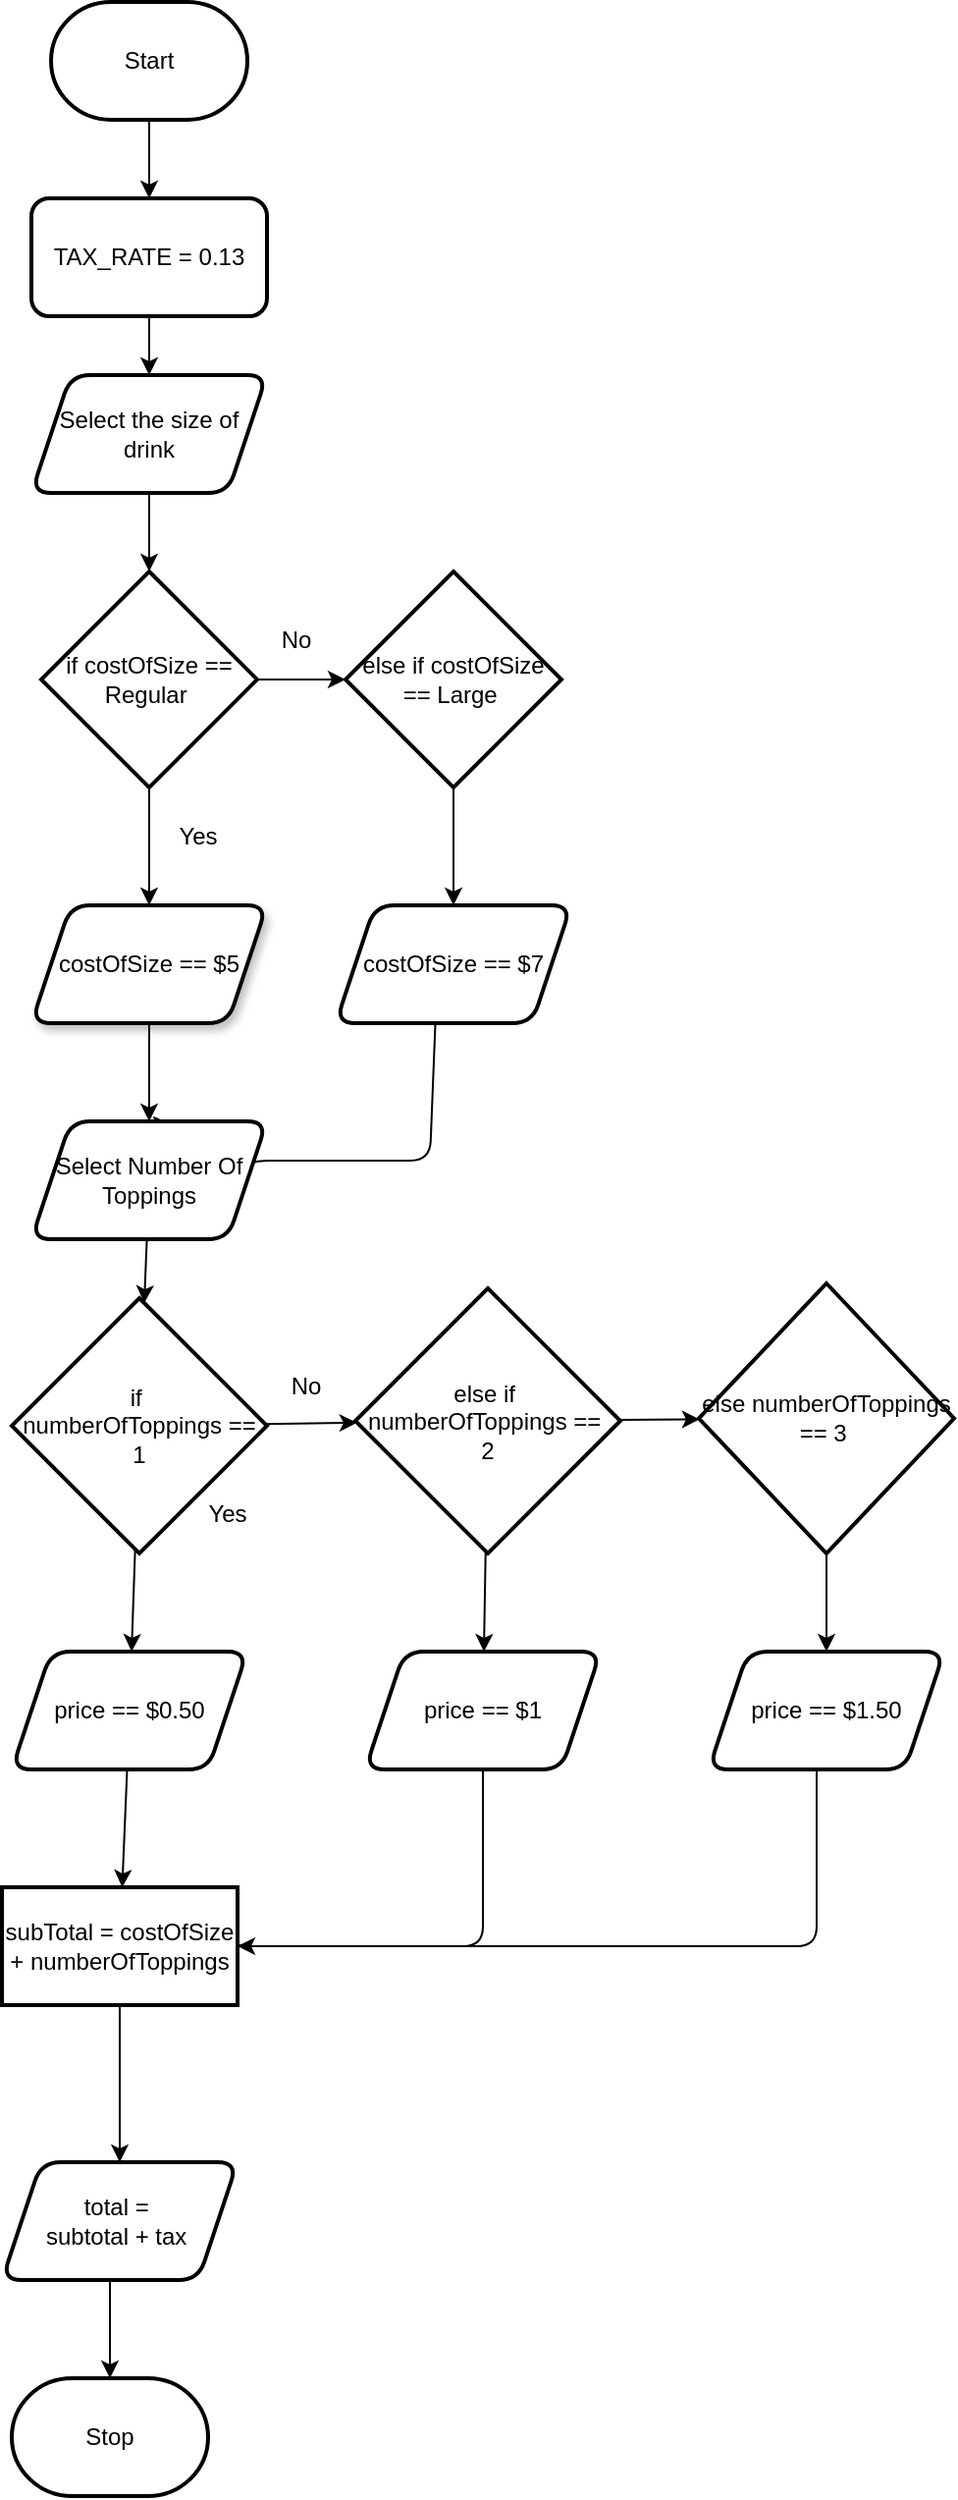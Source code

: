 <mxfile>
    <diagram id="HIP3nbAZw_EuaXWnEj3U" name="Page-1">
        <mxGraphModel dx="532" dy="428" grid="1" gridSize="10" guides="1" tooltips="1" connect="1" arrows="1" fold="1" page="1" pageScale="1" pageWidth="850" pageHeight="1100" math="0" shadow="0">
            <root>
                <mxCell id="0"/>
                <mxCell id="1" parent="0"/>
                <mxCell id="82" value="" style="edgeStyle=none;html=1;entryX=0.575;entryY=-0.043;entryDx=0;entryDy=0;entryPerimeter=0;exitX=0.424;exitY=0.952;exitDx=0;exitDy=0;exitPerimeter=0;" edge="1" parent="1" source="77">
                    <mxGeometry relative="1" as="geometry">
                        <mxPoint x="240" y="550" as="sourcePoint"/>
                        <mxPoint x="102" y="597.42" as="targetPoint"/>
                        <Array as="points">
                            <mxPoint x="243" y="620"/>
                            <mxPoint x="183" y="620"/>
                            <mxPoint x="150" y="620"/>
                            <mxPoint x="123" y="640"/>
                            <mxPoint x="113" y="610"/>
                        </Array>
                    </mxGeometry>
                </mxCell>
                <mxCell id="65" value="" style="edgeStyle=none;html=1;" parent="1" source="2" target="43" edge="1">
                    <mxGeometry relative="1" as="geometry"/>
                </mxCell>
                <mxCell id="2" value="Start" style="strokeWidth=2;html=1;shape=mxgraph.flowchart.terminator;whiteSpace=wrap;" parent="1" vertex="1">
                    <mxGeometry x="50" y="30" width="100" height="60" as="geometry"/>
                </mxCell>
                <mxCell id="72" value="" style="edgeStyle=none;html=1;" edge="1" parent="1" source="8" target="71">
                    <mxGeometry relative="1" as="geometry"/>
                </mxCell>
                <mxCell id="74" value="" style="edgeStyle=none;html=1;" edge="1" parent="1" source="8" target="16">
                    <mxGeometry relative="1" as="geometry"/>
                </mxCell>
                <mxCell id="8" value="if costOfSize == Regular&amp;nbsp;" style="rhombus;whiteSpace=wrap;html=1;strokeWidth=2;rounded=0;" parent="1" vertex="1">
                    <mxGeometry x="45" y="320" width="110" height="110" as="geometry"/>
                </mxCell>
                <mxCell id="10" value="Yes" style="text;strokeColor=none;align=center;fillColor=none;html=1;verticalAlign=middle;whiteSpace=wrap;rounded=0;" parent="1" vertex="1">
                    <mxGeometry x="95" y="440" width="60" height="30" as="geometry"/>
                </mxCell>
                <mxCell id="78" value="" style="edgeStyle=none;html=1;" edge="1" parent="1" source="16" target="77">
                    <mxGeometry relative="1" as="geometry"/>
                </mxCell>
                <mxCell id="16" value="else if costOfSize == Large&amp;nbsp;" style="rhombus;whiteSpace=wrap;html=1;strokeWidth=2;rounded=0;" parent="1" vertex="1">
                    <mxGeometry x="200" y="320" width="110" height="110" as="geometry"/>
                </mxCell>
                <mxCell id="22" value="Stop" style="strokeWidth=2;html=1;shape=mxgraph.flowchart.terminator;whiteSpace=wrap;" parent="1" vertex="1">
                    <mxGeometry x="30" y="1240" width="100" height="60" as="geometry"/>
                </mxCell>
                <mxCell id="86" value="" style="edgeStyle=none;html=1;" edge="1" parent="1" source="33" target="85">
                    <mxGeometry relative="1" as="geometry">
                        <mxPoint x="99" y="660" as="sourcePoint"/>
                    </mxGeometry>
                </mxCell>
                <mxCell id="33" value="Select Number Of Toppings" style="shape=parallelogram;perimeter=parallelogramPerimeter;whiteSpace=wrap;html=1;fixedSize=1;strokeWidth=2;rounded=1;" parent="1" vertex="1">
                    <mxGeometry x="40" y="600" width="120" height="60" as="geometry"/>
                </mxCell>
                <mxCell id="67" value="" style="edgeStyle=none;html=1;" parent="1" source="43" target="66" edge="1">
                    <mxGeometry relative="1" as="geometry"/>
                </mxCell>
                <mxCell id="43" value="TAX_RATE = 0.13" style="rounded=1;whiteSpace=wrap;html=1;strokeWidth=2;" parent="1" vertex="1">
                    <mxGeometry x="40" y="130" width="120" height="60" as="geometry"/>
                </mxCell>
                <mxCell id="70" value="" style="edgeStyle=none;html=1;" parent="1" source="66" target="8" edge="1">
                    <mxGeometry relative="1" as="geometry"/>
                </mxCell>
                <mxCell id="66" value="Select the size of drink" style="shape=parallelogram;perimeter=parallelogramPerimeter;whiteSpace=wrap;html=1;fixedSize=1;rounded=1;strokeWidth=2;" parent="1" vertex="1">
                    <mxGeometry x="40" y="220" width="120" height="60" as="geometry"/>
                </mxCell>
                <mxCell id="80" value="" style="edgeStyle=none;html=1;" edge="1" parent="1" source="71" target="33">
                    <mxGeometry relative="1" as="geometry"/>
                </mxCell>
                <mxCell id="71" value="costOfSize == $5" style="shape=parallelogram;perimeter=parallelogramPerimeter;whiteSpace=wrap;html=1;fixedSize=1;strokeWidth=2;rounded=1;shadow=1;" vertex="1" parent="1">
                    <mxGeometry x="40" y="490" width="120" height="60" as="geometry"/>
                </mxCell>
                <mxCell id="77" value="costOfSize == $7" style="shape=parallelogram;perimeter=parallelogramPerimeter;whiteSpace=wrap;html=1;fixedSize=1;strokeWidth=2;rounded=1;" vertex="1" parent="1">
                    <mxGeometry x="195" y="490" width="120" height="60" as="geometry"/>
                </mxCell>
                <mxCell id="79" value="No" style="text;strokeColor=none;align=center;fillColor=none;html=1;verticalAlign=middle;whiteSpace=wrap;rounded=0;" vertex="1" parent="1">
                    <mxGeometry x="145" y="340" width="60" height="30" as="geometry"/>
                </mxCell>
                <mxCell id="89" value="" style="edgeStyle=none;html=1;" edge="1" parent="1" source="85" target="88">
                    <mxGeometry relative="1" as="geometry"/>
                </mxCell>
                <mxCell id="95" value="" style="edgeStyle=none;html=1;" edge="1" parent="1" source="85" target="94">
                    <mxGeometry relative="1" as="geometry"/>
                </mxCell>
                <mxCell id="85" value="if&amp;nbsp;&lt;div&gt;numberOfToppings == 1&lt;/div&gt;" style="rhombus;whiteSpace=wrap;html=1;strokeWidth=2;rounded=0;shadow=0;" vertex="1" parent="1">
                    <mxGeometry x="30" y="690" width="130" height="130" as="geometry"/>
                </mxCell>
                <mxCell id="87" value="Yes" style="text;strokeColor=none;align=center;fillColor=none;html=1;verticalAlign=middle;whiteSpace=wrap;rounded=0;" vertex="1" parent="1">
                    <mxGeometry x="110" y="785" width="60" height="30" as="geometry"/>
                </mxCell>
                <mxCell id="92" value="" style="edgeStyle=none;html=1;" edge="1" parent="1" source="88" target="91">
                    <mxGeometry relative="1" as="geometry"/>
                </mxCell>
                <mxCell id="99" value="" style="edgeStyle=none;html=1;" edge="1" parent="1" source="88" target="98">
                    <mxGeometry relative="1" as="geometry"/>
                </mxCell>
                <mxCell id="88" value="else if&amp;nbsp;&lt;div&gt;numberOfToppings ==&amp;nbsp;&lt;/div&gt;&lt;div&gt;2&lt;/div&gt;" style="rhombus;whiteSpace=wrap;html=1;strokeWidth=2;rounded=0;shadow=0;" vertex="1" parent="1">
                    <mxGeometry x="205" y="685" width="135" height="135" as="geometry"/>
                </mxCell>
                <mxCell id="90" value="No" style="text;strokeColor=none;align=center;fillColor=none;html=1;verticalAlign=middle;whiteSpace=wrap;rounded=0;" vertex="1" parent="1">
                    <mxGeometry x="150" y="720" width="60" height="30" as="geometry"/>
                </mxCell>
                <mxCell id="101" value="" style="edgeStyle=none;html=1;" edge="1" parent="1" source="91" target="100">
                    <mxGeometry relative="1" as="geometry"/>
                </mxCell>
                <mxCell id="91" value="else numberOfToppings == 3&amp;nbsp;" style="rhombus;whiteSpace=wrap;html=1;strokeWidth=2;rounded=0;shadow=0;" vertex="1" parent="1">
                    <mxGeometry x="380" y="682.5" width="130" height="137.5" as="geometry"/>
                </mxCell>
                <mxCell id="103" value="" style="edgeStyle=none;html=1;" edge="1" parent="1" source="94" target="102">
                    <mxGeometry relative="1" as="geometry"/>
                </mxCell>
                <mxCell id="94" value="price == $0.50" style="shape=parallelogram;perimeter=parallelogramPerimeter;whiteSpace=wrap;html=1;fixedSize=1;strokeWidth=2;rounded=1;shadow=0;" vertex="1" parent="1">
                    <mxGeometry x="30" y="870" width="120" height="60" as="geometry"/>
                </mxCell>
                <mxCell id="106" value="" style="edgeStyle=none;html=1;entryX=0.845;entryY=0.063;entryDx=0;entryDy=0;entryPerimeter=0;" edge="1" parent="1" source="98" target="102">
                    <mxGeometry relative="1" as="geometry">
                        <mxPoint x="190" y="1010" as="targetPoint"/>
                        <Array as="points">
                            <mxPoint x="270" y="1020"/>
                            <mxPoint x="190" y="1020"/>
                            <mxPoint x="140" y="1020"/>
                        </Array>
                    </mxGeometry>
                </mxCell>
                <mxCell id="98" value="price == $1" style="shape=parallelogram;perimeter=parallelogramPerimeter;whiteSpace=wrap;html=1;fixedSize=1;strokeWidth=2;rounded=1;shadow=0;" vertex="1" parent="1">
                    <mxGeometry x="210" y="870" width="120" height="60" as="geometry"/>
                </mxCell>
                <mxCell id="108" value="" style="edgeStyle=none;html=1;entryX=1;entryY=0.5;entryDx=0;entryDy=0;exitX=0.5;exitY=1;exitDx=0;exitDy=0;" edge="1" parent="1">
                    <mxGeometry relative="1" as="geometry">
                        <mxPoint x="440" y="930" as="sourcePoint"/>
                        <mxPoint x="145" y="1020" as="targetPoint"/>
                        <Array as="points">
                            <mxPoint x="440" y="1020"/>
                        </Array>
                    </mxGeometry>
                </mxCell>
                <mxCell id="100" value="price == $1.50" style="shape=parallelogram;perimeter=parallelogramPerimeter;whiteSpace=wrap;html=1;fixedSize=1;strokeWidth=2;rounded=1;shadow=0;" vertex="1" parent="1">
                    <mxGeometry x="385" y="870" width="120" height="60" as="geometry"/>
                </mxCell>
                <mxCell id="110" value="" style="edgeStyle=none;html=1;" edge="1" parent="1" source="102" target="109">
                    <mxGeometry relative="1" as="geometry"/>
                </mxCell>
                <mxCell id="102" value="subTotal = costOfSize + numberOfToppings" style="whiteSpace=wrap;html=1;strokeWidth=2;rounded=0;shadow=0;" vertex="1" parent="1">
                    <mxGeometry x="25" y="990" width="120" height="60" as="geometry"/>
                </mxCell>
                <mxCell id="111" value="" style="edgeStyle=none;html=1;" edge="1" parent="1" target="22">
                    <mxGeometry relative="1" as="geometry">
                        <mxPoint x="80" y="1180" as="sourcePoint"/>
                    </mxGeometry>
                </mxCell>
                <mxCell id="109" value="total =&amp;nbsp;&lt;div&gt;subtotal + tax&amp;nbsp;&lt;/div&gt;" style="shape=parallelogram;perimeter=parallelogramPerimeter;whiteSpace=wrap;html=1;fixedSize=1;strokeWidth=2;rounded=1;shadow=0;" vertex="1" parent="1">
                    <mxGeometry x="25" y="1130" width="120" height="60" as="geometry"/>
                </mxCell>
            </root>
        </mxGraphModel>
    </diagram>
</mxfile>